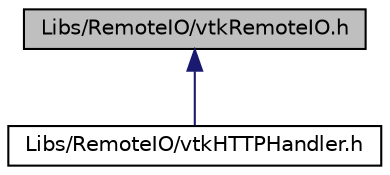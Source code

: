 digraph "Libs/RemoteIO/vtkRemoteIO.h"
{
  bgcolor="transparent";
  edge [fontname="Helvetica",fontsize="10",labelfontname="Helvetica",labelfontsize="10"];
  node [fontname="Helvetica",fontsize="10",shape=record];
  Node2 [label="Libs/RemoteIO/vtkRemoteIO.h",height=0.2,width=0.4,color="black", fillcolor="grey75", style="filled", fontcolor="black"];
  Node2 -> Node3 [dir="back",color="midnightblue",fontsize="10",style="solid",fontname="Helvetica"];
  Node3 [label="Libs/RemoteIO/vtkHTTPHandler.h",height=0.2,width=0.4,color="black",URL="$vtkHTTPHandler_8h.html"];
}
